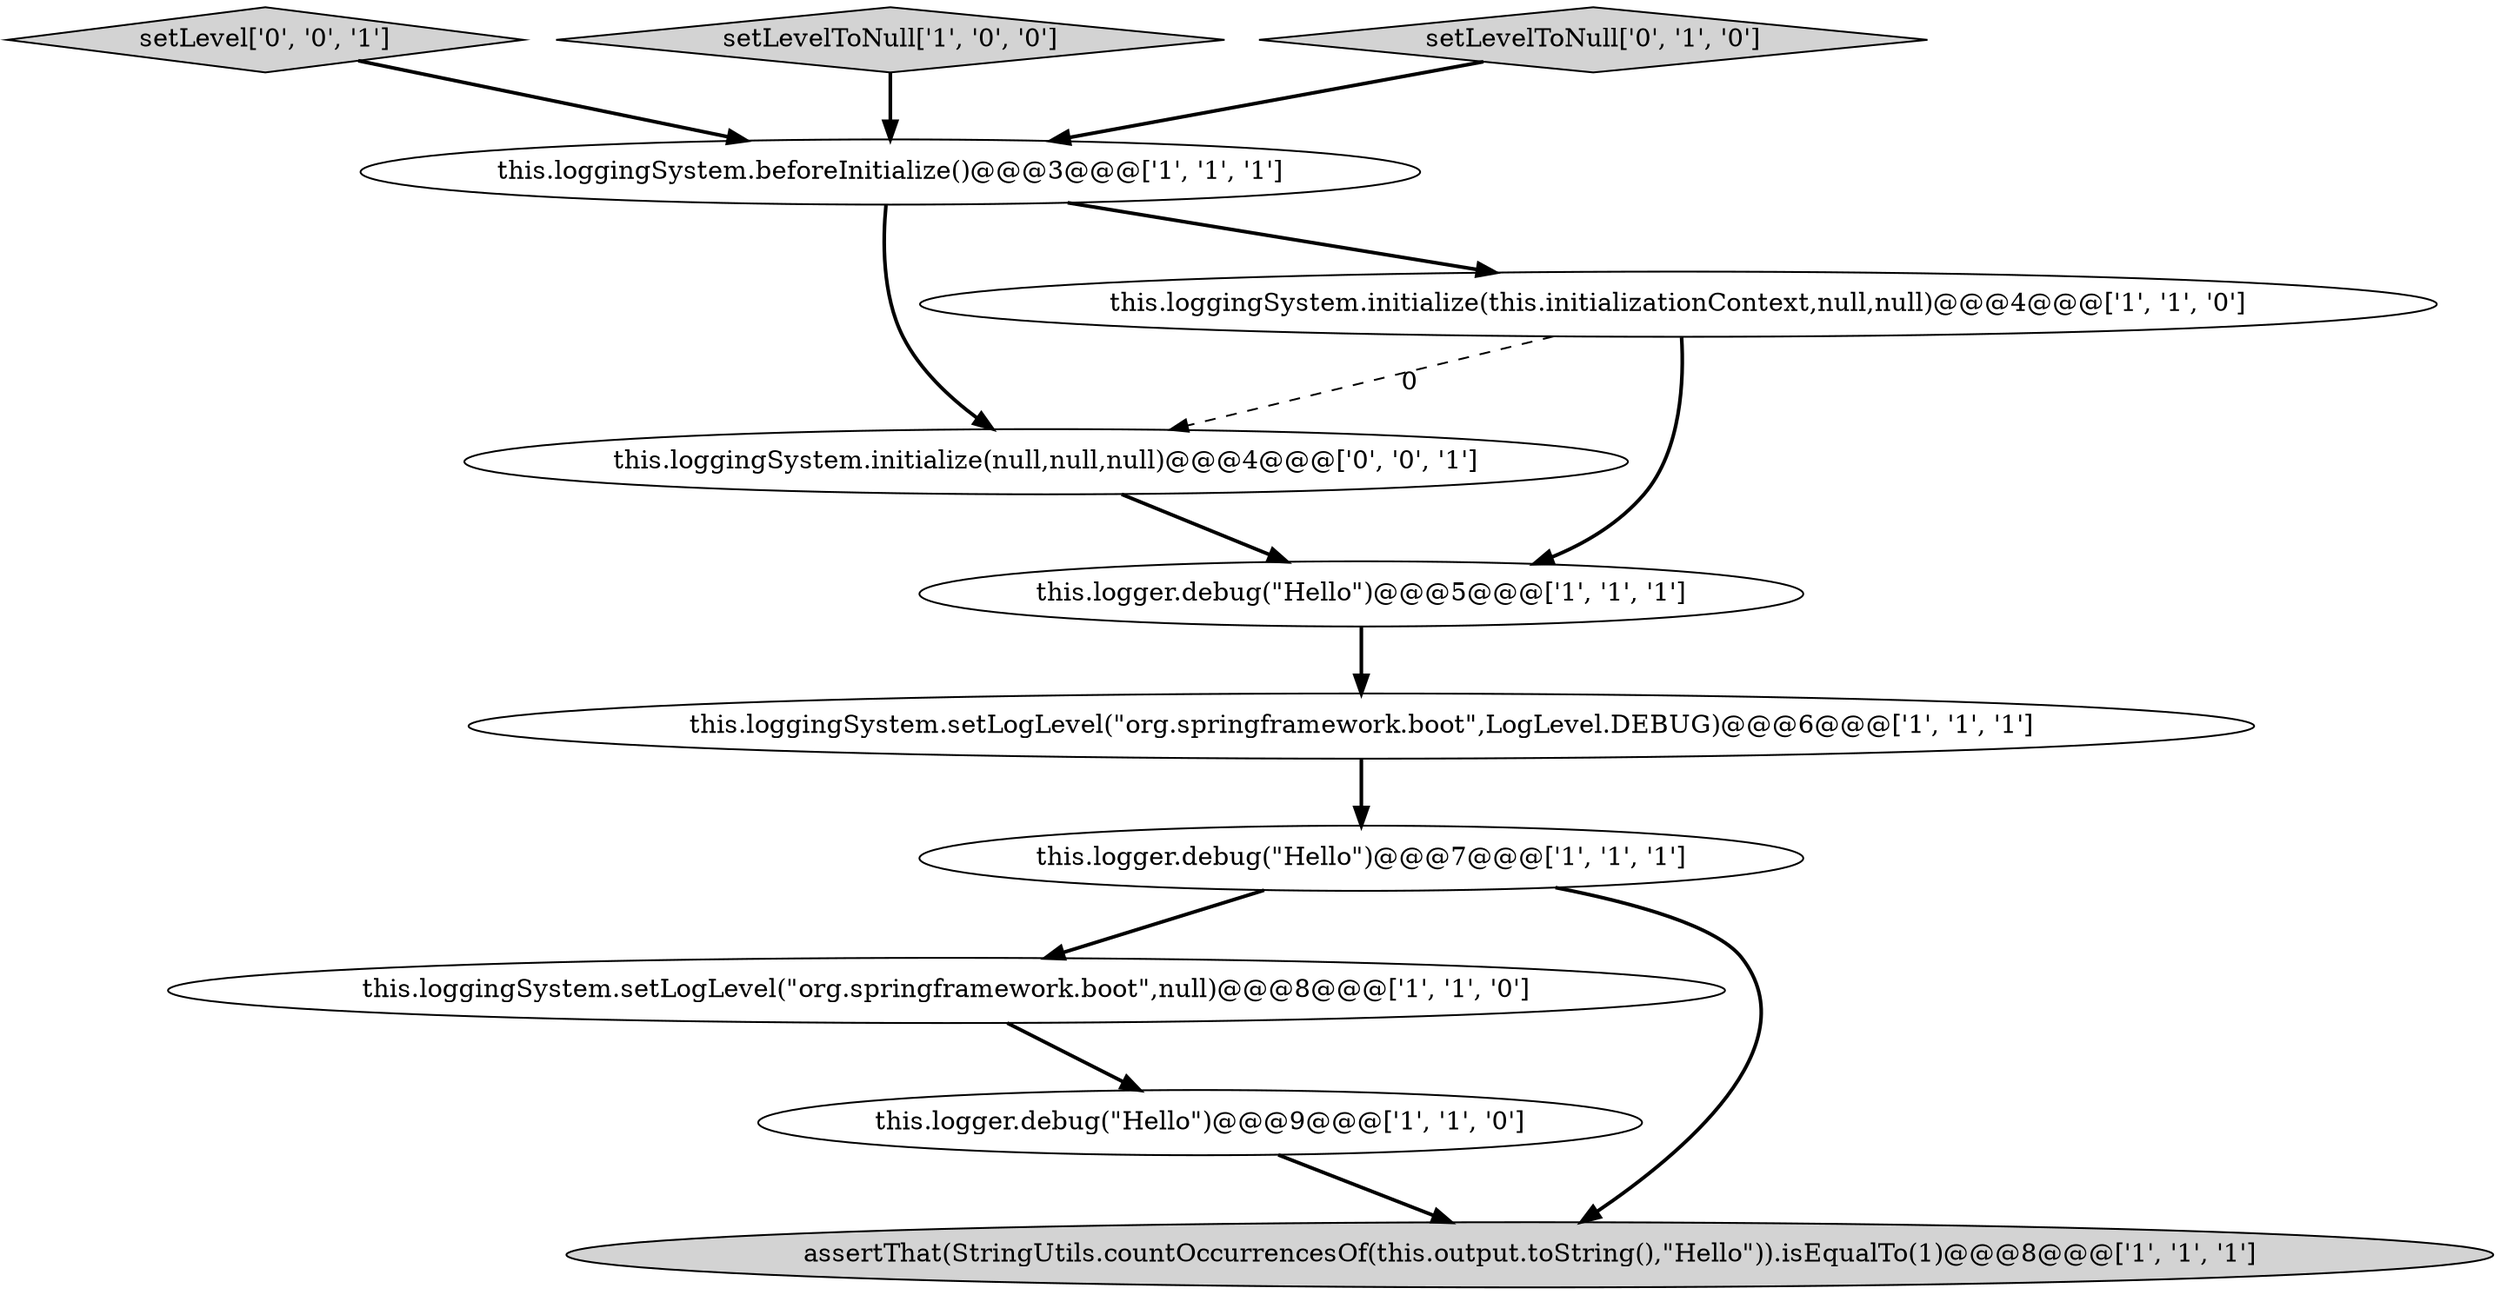 digraph {
0 [style = filled, label = "this.loggingSystem.beforeInitialize()@@@3@@@['1', '1', '1']", fillcolor = white, shape = ellipse image = "AAA0AAABBB1BBB"];
3 [style = filled, label = "this.logger.debug(\"Hello\")@@@5@@@['1', '1', '1']", fillcolor = white, shape = ellipse image = "AAA0AAABBB1BBB"];
10 [style = filled, label = "setLevel['0', '0', '1']", fillcolor = lightgray, shape = diamond image = "AAA0AAABBB3BBB"];
5 [style = filled, label = "this.loggingSystem.setLogLevel(\"org.springframework.boot\",null)@@@8@@@['1', '1', '0']", fillcolor = white, shape = ellipse image = "AAA0AAABBB1BBB"];
11 [style = filled, label = "this.loggingSystem.initialize(null,null,null)@@@4@@@['0', '0', '1']", fillcolor = white, shape = ellipse image = "AAA0AAABBB3BBB"];
1 [style = filled, label = "this.loggingSystem.setLogLevel(\"org.springframework.boot\",LogLevel.DEBUG)@@@6@@@['1', '1', '1']", fillcolor = white, shape = ellipse image = "AAA0AAABBB1BBB"];
4 [style = filled, label = "this.logger.debug(\"Hello\")@@@7@@@['1', '1', '1']", fillcolor = white, shape = ellipse image = "AAA0AAABBB1BBB"];
6 [style = filled, label = "this.logger.debug(\"Hello\")@@@9@@@['1', '1', '0']", fillcolor = white, shape = ellipse image = "AAA0AAABBB1BBB"];
8 [style = filled, label = "this.loggingSystem.initialize(this.initializationContext,null,null)@@@4@@@['1', '1', '0']", fillcolor = white, shape = ellipse image = "AAA0AAABBB1BBB"];
7 [style = filled, label = "setLevelToNull['1', '0', '0']", fillcolor = lightgray, shape = diamond image = "AAA0AAABBB1BBB"];
2 [style = filled, label = "assertThat(StringUtils.countOccurrencesOf(this.output.toString(),\"Hello\")).isEqualTo(1)@@@8@@@['1', '1', '1']", fillcolor = lightgray, shape = ellipse image = "AAA0AAABBB1BBB"];
9 [style = filled, label = "setLevelToNull['0', '1', '0']", fillcolor = lightgray, shape = diamond image = "AAA0AAABBB2BBB"];
0->11 [style = bold, label=""];
1->4 [style = bold, label=""];
7->0 [style = bold, label=""];
4->2 [style = bold, label=""];
5->6 [style = bold, label=""];
9->0 [style = bold, label=""];
3->1 [style = bold, label=""];
8->11 [style = dashed, label="0"];
11->3 [style = bold, label=""];
4->5 [style = bold, label=""];
10->0 [style = bold, label=""];
0->8 [style = bold, label=""];
8->3 [style = bold, label=""];
6->2 [style = bold, label=""];
}
